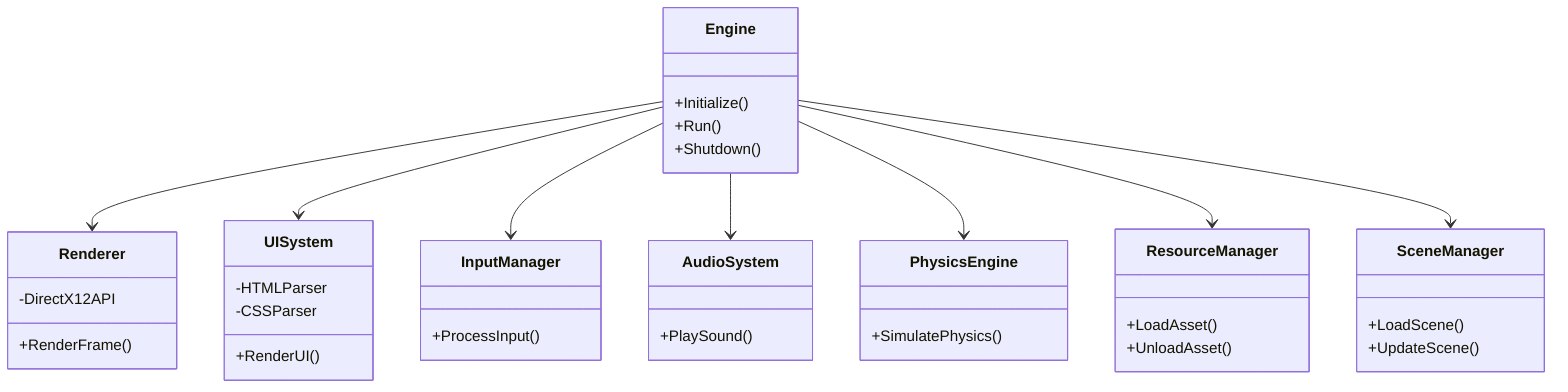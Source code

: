 classDiagram
    class Engine {
        +Initialize()
        +Run()
        +Shutdown()
    }
    class Renderer {
        -DirectX12API
        +RenderFrame()
    }
    class UISystem {
        -HTMLParser
        -CSSParser
        +RenderUI()
    }
    class InputManager {
        +ProcessInput()
    }
    class AudioSystem {
        +PlaySound()
    }
    class PhysicsEngine {
        +SimulatePhysics()
    }
    class ResourceManager {
        +LoadAsset()
        +UnloadAsset()
    }
    class SceneManager {
        +LoadScene()
        +UpdateScene()
    }
    Engine --> Renderer
    Engine --> UISystem
    Engine --> InputManager
    Engine --> AudioSystem
    Engine --> PhysicsEngine
    Engine --> ResourceManager
    Engine --> SceneManager